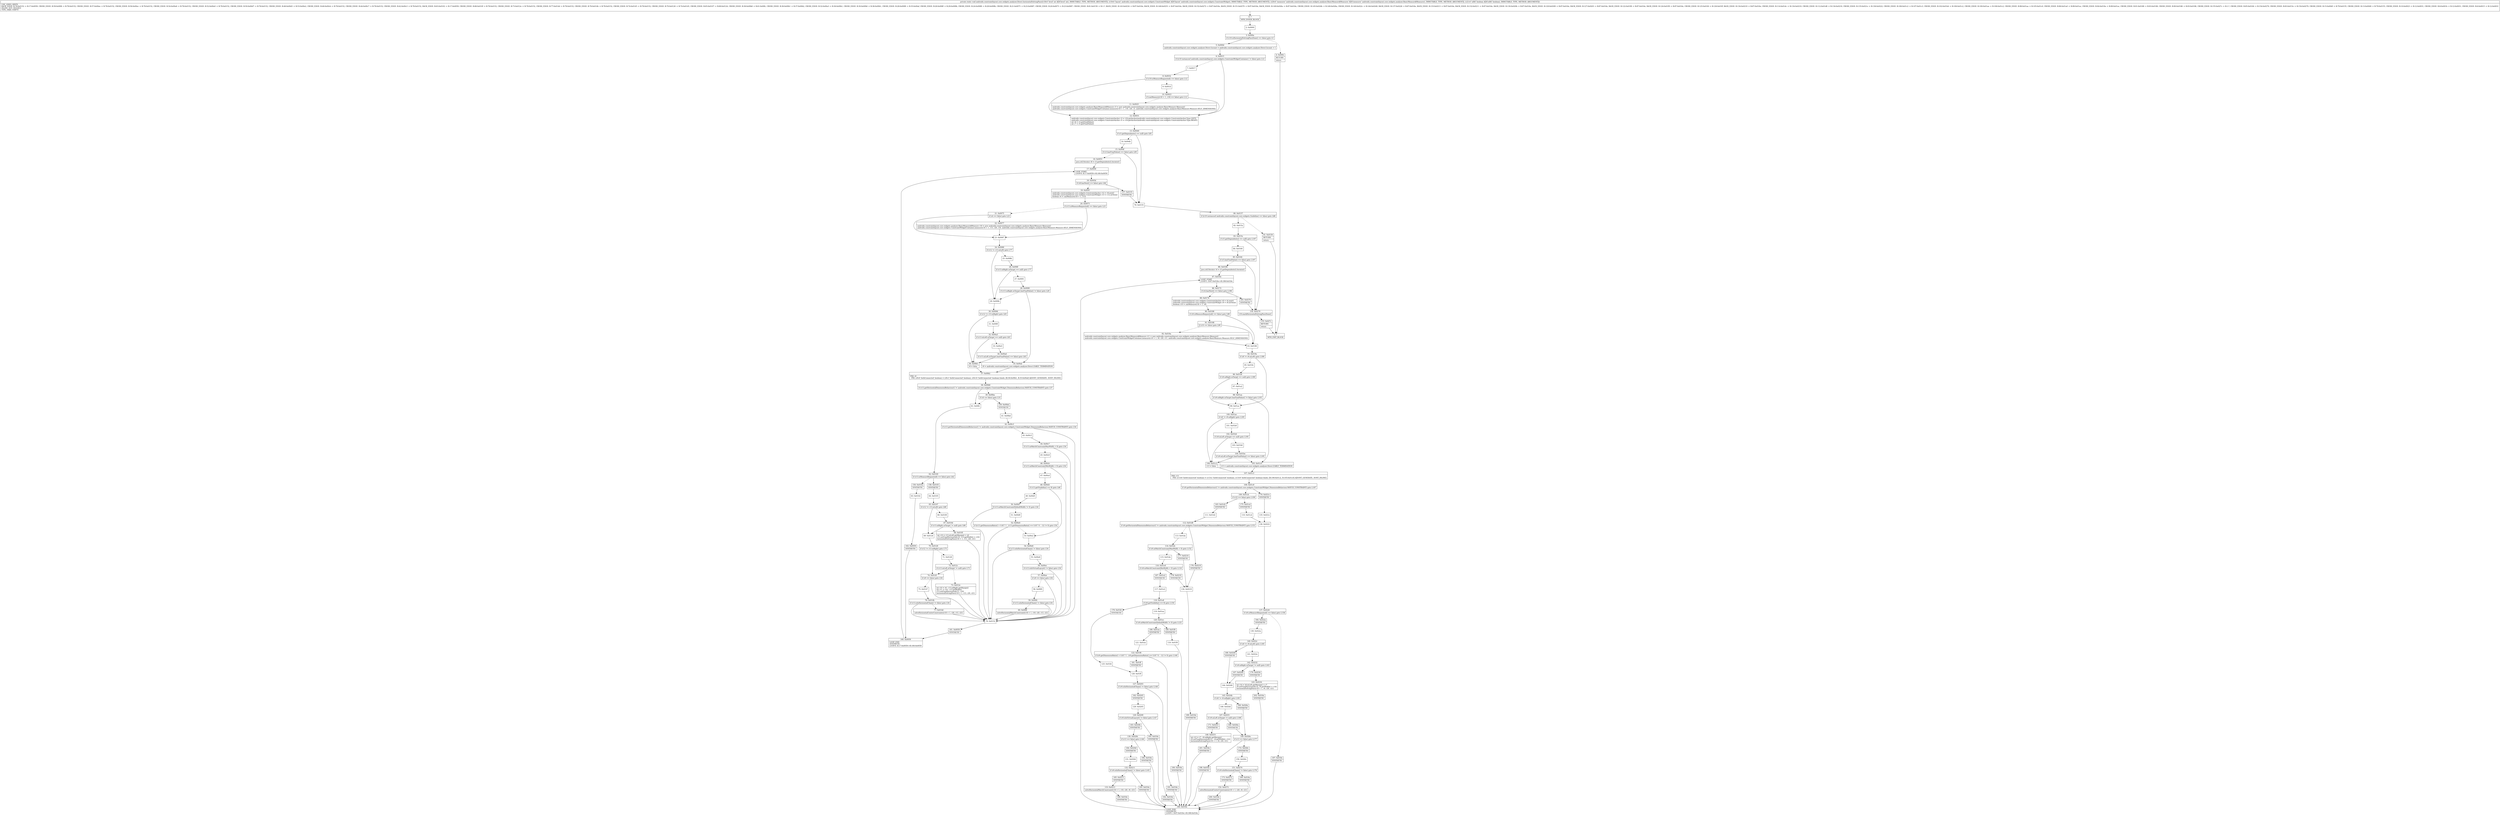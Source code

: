 digraph "CFG forandroidx.constraintlayout.core.widgets.analyzer.Direct.horizontalSolvingPass(ILandroidx\/constraintlayout\/core\/widgets\/ConstraintWidget;Landroidx\/constraintlayout\/core\/widgets\/analyzer\/BasicMeasure$Measurer;Z)V" {
Node_0 [shape=record,label="{0\:\ ?|MTH_ENTER_BLOCK\l}"];
Node_2 [shape=record,label="{2\:\ 0x0000}"];
Node_3 [shape=record,label="{3\:\ 0x000a|if (r19.isHorizontalSolvingPassDone() == false) goto L5\l}"];
Node_4 [shape=record,label="{4\:\ 0x000c|RETURN\l|return\l}"];
Node_1 [shape=record,label="{1\:\ ?|MTH_EXIT_BLOCK\l}"];
Node_5 [shape=record,label="{5\:\ 0x000d|androidx.constraintlayout.core.widgets.analyzer.Direct.hcount = androidx.constraintlayout.core.widgets.analyzer.Direct.hcount + 1\l}"];
Node_6 [shape=record,label="{6\:\ 0x0015|if ((r19 instanceof androidx.constraintlayout.core.widgets.ConstraintWidgetContainer) != false) goto L12\l}"];
Node_7 [shape=record,label="{7\:\ 0x0017}"];
Node_8 [shape=record,label="{8\:\ 0x001b|if (r19.isMeasureRequested() == false) goto L12\l}"];
Node_9 [shape=record,label="{9\:\ 0x001d}"];
Node_10 [shape=record,label="{10\:\ 0x0023|if (canMeasure(r18 + 1, r19) == false) goto L12\l}"];
Node_11 [shape=record,label="{11\:\ 0x0025|androidx.constraintlayout.core.widgets.analyzer.BasicMeasure$Measure r3 = new androidx.constraintlayout.core.widgets.analyzer.BasicMeasure.Measure()\landroidx.constraintlayout.core.widgets.ConstraintWidgetContainer.measure(r18 + 1, r19, r20, r3, androidx.constraintlayout.core.widgets.analyzer.BasicMeasure.Measure.SELF_DIMENSIONS)\l}"];
Node_12 [shape=record,label="{12\:\ 0x0031|androidx.constraintlayout.core.widgets.ConstraintAnchor r3 = r19.getAnchor(androidx.constraintlayout.core.widgets.ConstraintAnchor.Type.LEFT)\landroidx.constraintlayout.core.widgets.ConstraintAnchor r5 = r19.getAnchor(androidx.constraintlayout.core.widgets.ConstraintAnchor.Type.RIGHT)\lint r6 = r3.getFinalValue()\lint r7 = r5.getFinalValue()\l}"];
Node_13 [shape=record,label="{13\:\ 0x0049|if (r3.getDependents() == null) goto L85\l}"];
Node_14 [shape=record,label="{14\:\ 0x004b}"];
Node_15 [shape=record,label="{15\:\ 0x004f|if (r3.hasFinalValue() == false) goto L85\l}"];
Node_16 [shape=record,label="{16\:\ 0x0051|java.util.Iterator r8 = r3.getDependents().iterator()\l}"];
Node_17 [shape=record,label="{17\:\ 0x0059|LOOP_START\lLOOP:0: B:17:0x0059\-\>B:160:0x0059\l}"];
Node_18 [shape=record,label="{18\:\ 0x005d|if (r8.hasNext() == false) goto L84\l}"];
Node_19 [shape=record,label="{19\:\ 0x005f|androidx.constraintlayout.core.widgets.ConstraintAnchor r12 = r8.next()\landroidx.constraintlayout.core.widgets.ConstraintWidget r13 = r12.mOwner\lboolean r4 = canMeasure(r18 + 1, r13)\l}"];
Node_20 [shape=record,label="{20\:\ 0x0073|if (r13.isMeasureRequested() == false) goto L23\l}"];
Node_21 [shape=record,label="{21\:\ 0x0075|if (r4 == false) goto L23\l}"];
Node_22 [shape=record,label="{22\:\ 0x0077|androidx.constraintlayout.core.widgets.analyzer.BasicMeasure$Measure r16 = new androidx.constraintlayout.core.widgets.analyzer.BasicMeasure.Measure()\landroidx.constraintlayout.core.widgets.ConstraintWidgetContainer.measure(r18 + 1, r13, r20, r16, androidx.constraintlayout.core.widgets.analyzer.BasicMeasure.Measure.SELF_DIMENSIONS)\l}"];
Node_23 [shape=record,label="{23\:\ 0x0087}"];
Node_24 [shape=record,label="{24\:\ 0x0089|if (r12 != r13.mLeft) goto L77\l}"];
Node_25 [shape=record,label="{25\:\ 0x008b}"];
Node_26 [shape=record,label="{26\:\ 0x008f|if (r13.mRight.mTarget == null) goto L77\l}"];
Node_27 [shape=record,label="{27\:\ 0x0091}"];
Node_28 [shape=record,label="{28\:\ 0x0099|if (r13.mRight.mTarget.hasFinalValue() != false) goto L29\l}"];
Node_35 [shape=record,label="{35\:\ 0x00af|r9 = androidx.constraintlayout.core.widgets.analyzer.Direct.EARLY_TERMINATION\l}"];
Node_37 [shape=record,label="{37\:\ 0x00b2|PHI: r9 \l  PHI: (r9v9 'bothConnected' boolean) = (r9v3 'bothConnected' boolean), (r9v10 'bothConnected' boolean) binds: [B:36:0x00b1, B:35:0x00af] A[DONT_GENERATE, DONT_INLINE]\l}"];
Node_38 [shape=record,label="{38\:\ 0x00b8|if (r13.getHorizontalDimensionBehaviour() != androidx.constraintlayout.core.widgets.ConstraintWidget.DimensionBehaviour.MATCH_CONSTRAINT) goto L57\l}"];
Node_39 [shape=record,label="{39\:\ 0x00ba|if (r4 == false) goto L33\l}"];
Node_159 [shape=record,label="{159\:\ 0x00bd|SYNTHETIC\l}"];
Node_41 [shape=record,label="{41\:\ 0x00bd}"];
Node_42 [shape=record,label="{42\:\ 0x00c3|if (r13.getHorizontalDimensionBehaviour() != androidx.constraintlayout.core.widgets.ConstraintWidget.DimensionBehaviour.MATCH_CONSTRAINT) goto L54\l}"];
Node_43 [shape=record,label="{43\:\ 0x00c5}"];
Node_44 [shape=record,label="{44\:\ 0x00c7|if (r13.mMatchConstraintMaxWidth \< 0) goto L54\l}"];
Node_45 [shape=record,label="{45\:\ 0x00c9}"];
Node_46 [shape=record,label="{46\:\ 0x00cb|if (r13.mMatchConstraintMinWidth \< 0) goto L54\l}"];
Node_47 [shape=record,label="{47\:\ 0x00cd}"];
Node_48 [shape=record,label="{48\:\ 0x00d3|if (r13.getVisibility() == 8) goto L46\l}"];
Node_49 [shape=record,label="{49\:\ 0x00d5}"];
Node_50 [shape=record,label="{50\:\ 0x00d7|if (r13.mMatchConstraintDefaultWidth != 0) goto L54\l}"];
Node_51 [shape=record,label="{51\:\ 0x00d9}"];
Node_52 [shape=record,label="{52\:\ 0x00e0|if ((r13.getDimensionRatio() \> 0.0f ? 1 : (r13.getDimensionRatio() == 0.0f ? 0 : \-1)) != 0) goto L54\l}"];
Node_53 [shape=record,label="{53\:\ 0x00e2}"];
Node_54 [shape=record,label="{54\:\ 0x00e6|if (r13.isInHorizontalChain() != false) goto L54\l}"];
Node_55 [shape=record,label="{55\:\ 0x00e8}"];
Node_56 [shape=record,label="{56\:\ 0x00ec|if (r13.isInVirtualLayout() != false) goto L54\l}"];
Node_57 [shape=record,label="{57\:\ 0x00ee|if (r9 == false) goto L54\l}"];
Node_58 [shape=record,label="{58\:\ 0x00f0}"];
Node_59 [shape=record,label="{59\:\ 0x00f4|if (r13.isInHorizontalChain() != false) goto L54\l}"];
Node_60 [shape=record,label="{60\:\ 0x00f6|solveHorizontalMatchConstraint(r18 + 1, r19, r20, r13, r21)\l}"];
Node_78 [shape=record,label="{78\:\ 0x0152}"];
Node_161 [shape=record,label="{161\:\ 0x0059|SYNTHETIC\l}"];
Node_160 [shape=record,label="{160\:\ 0x0059|LOOP_END\lSYNTHETIC\lLOOP:0: B:17:0x0059\-\>B:160:0x0059\l}"];
Node_61 [shape=record,label="{61\:\ 0x00fc}"];
Node_62 [shape=record,label="{62\:\ 0x0100|if (r13.isMeasureRequested() == false) goto L62\l}"];
Node_156 [shape=record,label="{156\:\ 0x0102|SYNTHETIC\l}"];
Node_63 [shape=record,label="{63\:\ 0x0102}"];
Node_162 [shape=record,label="{162\:\ 0x0059|SYNTHETIC\l}"];
Node_158 [shape=record,label="{158\:\ 0x0105|SYNTHETIC\l}"];
Node_64 [shape=record,label="{64\:\ 0x0105}"];
Node_65 [shape=record,label="{65\:\ 0x0107|if (r12 != r13.mLeft) goto L68\l}"];
Node_66 [shape=record,label="{66\:\ 0x0109}"];
Node_67 [shape=record,label="{67\:\ 0x010d|if (r13.mRight.mTarget != null) goto L68\l}"];
Node_68 [shape=record,label="{68\:\ 0x010f|int r10 = r13.mLeft.getMargin() + r6\lr13.setFinalHorizontal(r10, r13.getWidth() + r10)\lhorizontalSolvingPass(r18 + 1, r13, r20, r21)\l}"];
Node_69 [shape=record,label="{69\:\ 0x0124}"];
Node_70 [shape=record,label="{70\:\ 0x0126|if (r12 != r13.mRight) goto L73\l}"];
Node_71 [shape=record,label="{71\:\ 0x0128}"];
Node_72 [shape=record,label="{72\:\ 0x012c|if (r13.mLeft.mTarget != null) goto L73\l}"];
Node_73 [shape=record,label="{73\:\ 0x012e|int r10 = r6 \- r13.mRight.getMargin()\lint r11 = r10 \- r13.getWidth()\lr13.setFinalHorizontal(r11, r10)\lhorizontalSolvingPass(r18 + 1, r13, r20, r21)\l}"];
Node_74 [shape=record,label="{74\:\ 0x0145|if (r9 == false) goto L54\l}"];
Node_75 [shape=record,label="{75\:\ 0x0147}"];
Node_76 [shape=record,label="{76\:\ 0x014b|if (r13.isInHorizontalChain() != false) goto L54\l}"];
Node_77 [shape=record,label="{77\:\ 0x014d|solveHorizontalCenterConstraints(r18 + 1, r20, r13, r21)\l}"];
Node_29 [shape=record,label="{29\:\ 0x009b}"];
Node_30 [shape=record,label="{30\:\ 0x009d|if (r12 != r13.mRight) goto L83\l}"];
Node_31 [shape=record,label="{31\:\ 0x009f}"];
Node_32 [shape=record,label="{32\:\ 0x00a3|if (r13.mLeft.mTarget == null) goto L83\l}"];
Node_33 [shape=record,label="{33\:\ 0x00a5}"];
Node_34 [shape=record,label="{34\:\ 0x00ad|if (r13.mLeft.mTarget.hasFinalValue() == false) goto L83\l}"];
Node_36 [shape=record,label="{36\:\ 0x00b1|r9 = false\l}"];
Node_157 [shape=record,label="{157\:\ 0x0155|SYNTHETIC\l}"];
Node_79 [shape=record,label="{79\:\ 0x0155}"];
Node_80 [shape=record,label="{80\:\ 0x0157|if ((r19 instanceof androidx.constraintlayout.core.widgets.Guideline) == false) goto L88\l}"];
Node_81 [shape=record,label="{81\:\ 0x0159|RETURN\l|return\l}"];
Node_82 [shape=record,label="{82\:\ 0x015a}"];
Node_83 [shape=record,label="{83\:\ 0x015e|if (r5.getDependents() == null) goto L197\l}"];
Node_84 [shape=record,label="{84\:\ 0x0160}"];
Node_85 [shape=record,label="{85\:\ 0x0164|if (r5.hasFinalValue() == false) goto L197\l}"];
Node_86 [shape=record,label="{86\:\ 0x0166|java.util.Iterator r4 = r5.getDependents().iterator()\l}"];
Node_87 [shape=record,label="{87\:\ 0x016e|LOOP_START\lLOOP:1: B:87:0x016e\-\>B:188:0x016e\l}"];
Node_88 [shape=record,label="{88\:\ 0x0172|if (r4.hasNext() == false) goto L196\l}"];
Node_89 [shape=record,label="{89\:\ 0x0174|androidx.constraintlayout.core.widgets.ConstraintAnchor r8 = r4.next()\landroidx.constraintlayout.core.widgets.ConstraintWidget r9 = r8.mOwner\lboolean r10 = canMeasure(r18 + 1, r9)\l}"];
Node_90 [shape=record,label="{90\:\ 0x0186|if (r9.isMeasureRequested() == false) goto L99\l}"];
Node_91 [shape=record,label="{91\:\ 0x0188|if (r10 == false) goto L99\l}"];
Node_92 [shape=record,label="{92\:\ 0x018a|androidx.constraintlayout.core.widgets.analyzer.BasicMeasure$Measure r11 = new androidx.constraintlayout.core.widgets.analyzer.BasicMeasure.Measure()\landroidx.constraintlayout.core.widgets.ConstraintWidgetContainer.measure(r18 + 1, r9, r20, r11, androidx.constraintlayout.core.widgets.analyzer.BasicMeasure.Measure.SELF_DIMENSIONS)\l}"];
Node_93 [shape=record,label="{93\:\ 0x0196}"];
Node_94 [shape=record,label="{94\:\ 0x019a|if (r8 != r9.mLeft) goto L189\l}"];
Node_95 [shape=record,label="{95\:\ 0x019c}"];
Node_96 [shape=record,label="{96\:\ 0x01a0|if (r9.mRight.mTarget == null) goto L189\l}"];
Node_97 [shape=record,label="{97\:\ 0x01a2}"];
Node_98 [shape=record,label="{98\:\ 0x01aa|if (r9.mRight.mTarget.hasFinalValue() != false) goto L105\l}"];
Node_105 [shape=record,label="{105\:\ 0x01c0|r13 = androidx.constraintlayout.core.widgets.analyzer.Direct.EARLY_TERMINATION\l}"];
Node_107 [shape=record,label="{107\:\ 0x01c3|PHI: r13 \l  PHI: (r13v8 'bothConnected' boolean) = (r13v2 'bothConnected' boolean), (r13v9 'bothConnected' boolean) binds: [B:106:0x01c2, B:105:0x01c0] A[DONT_GENERATE, DONT_INLINE]\l}"];
Node_108 [shape=record,label="{108\:\ 0x01c9|if (r9.getHorizontalDimensionBehaviour() != androidx.constraintlayout.core.widgets.ConstraintWidget.DimensionBehaviour.MATCH_CONSTRAINT) goto L187\l}"];
Node_109 [shape=record,label="{109\:\ 0x01cb|if (r10 == false) goto L109\l}"];
Node_163 [shape=record,label="{163\:\ 0x01d2|SYNTHETIC\l}"];
Node_111 [shape=record,label="{111\:\ 0x01d2}"];
Node_112 [shape=record,label="{112\:\ 0x01d8|if (r9.getHorizontalDimensionBehaviour() != androidx.constraintlayout.core.widgets.ConstraintWidget.DimensionBehaviour.MATCH_CONSTRAINT) goto L153\l}"];
Node_113 [shape=record,label="{113\:\ 0x01da}"];
Node_114 [shape=record,label="{114\:\ 0x01dc|if (r9.mMatchConstraintMaxWidth \< 0) goto L152\l}"];
Node_115 [shape=record,label="{115\:\ 0x01de}"];
Node_116 [shape=record,label="{116\:\ 0x01e0|if (r9.mMatchConstraintMinWidth \< 0) goto L116\l}"];
Node_178 [shape=record,label="{178\:\ 0x0219|SYNTHETIC\l}"];
Node_134 [shape=record,label="{134\:\ 0x0219}"];
Node_189 [shape=record,label="{189\:\ 0x016e|SYNTHETIC\l}"];
Node_188 [shape=record,label="{188\:\ 0x016e|LOOP_END\lSYNTHETIC\lLOOP:1: B:87:0x016e\-\>B:188:0x016e\l}"];
Node_187 [shape=record,label="{187\:\ 0x01e2|SYNTHETIC\l}"];
Node_117 [shape=record,label="{117\:\ 0x01e2}"];
Node_118 [shape=record,label="{118\:\ 0x01e8|if (r9.getVisibility() == 8) goto L150\l}"];
Node_119 [shape=record,label="{119\:\ 0x01ea}"];
Node_120 [shape=record,label="{120\:\ 0x01ec|if (r9.mMatchConstraintDefaultWidth != 0) goto L125\l}"];
Node_180 [shape=record,label="{180\:\ 0x01f9|SYNTHETIC\l}"];
Node_124 [shape=record,label="{124\:\ 0x01f9}"];
Node_190 [shape=record,label="{190\:\ 0x016e|SYNTHETIC\l}"];
Node_186 [shape=record,label="{186\:\ 0x01ee|SYNTHETIC\l}"];
Node_121 [shape=record,label="{121\:\ 0x01ee}"];
Node_122 [shape=record,label="{122\:\ 0x01f6|if ((r9.getDimensionRatio() \> 0.0f ? 1 : (r9.getDimensionRatio() == 0.0f ? 0 : \-1)) != 0) goto L149\l}"];
Node_181 [shape=record,label="{181\:\ 0x01ff|SYNTHETIC\l}"];
Node_126 [shape=record,label="{126\:\ 0x01ff}"];
Node_127 [shape=record,label="{127\:\ 0x0203|if (r9.isInHorizontalChain() != false) goto L148\l}"];
Node_182 [shape=record,label="{182\:\ 0x0205|SYNTHETIC\l}"];
Node_128 [shape=record,label="{128\:\ 0x0205}"];
Node_129 [shape=record,label="{129\:\ 0x0209|if (r9.isInVirtualLayout() != false) goto L147\l}"];
Node_183 [shape=record,label="{183\:\ 0x020b|SYNTHETIC\l}"];
Node_130 [shape=record,label="{130\:\ 0x020b|if (r13 == false) goto L146\l}"];
Node_184 [shape=record,label="{184\:\ 0x020d|SYNTHETIC\l}"];
Node_131 [shape=record,label="{131\:\ 0x020d}"];
Node_132 [shape=record,label="{132\:\ 0x0211|if (r9.isInHorizontalChain() != false) goto L145\l}"];
Node_185 [shape=record,label="{185\:\ 0x0213|SYNTHETIC\l}"];
Node_133 [shape=record,label="{133\:\ 0x0213|solveHorizontalMatchConstraint(r18 + 1, r19, r20, r9, r21)\l}"];
Node_196 [shape=record,label="{196\:\ 0x016e|SYNTHETIC\l}"];
Node_195 [shape=record,label="{195\:\ 0x016e|SYNTHETIC\l}"];
Node_194 [shape=record,label="{194\:\ 0x016e|SYNTHETIC\l}"];
Node_193 [shape=record,label="{193\:\ 0x016e|SYNTHETIC\l}"];
Node_192 [shape=record,label="{192\:\ 0x016e|SYNTHETIC\l}"];
Node_191 [shape=record,label="{191\:\ 0x016e|SYNTHETIC\l}"];
Node_179 [shape=record,label="{179\:\ 0x01fd|SYNTHETIC\l}"];
Node_125 [shape=record,label="{125\:\ 0x01fd}"];
Node_177 [shape=record,label="{177\:\ 0x0219|SYNTHETIC\l}"];
Node_176 [shape=record,label="{176\:\ 0x0219|SYNTHETIC\l}"];
Node_175 [shape=record,label="{175\:\ 0x01cd|SYNTHETIC\l}"];
Node_110 [shape=record,label="{110\:\ 0x01cd}"];
Node_136 [shape=record,label="{136\:\ 0x0222}"];
Node_137 [shape=record,label="{137\:\ 0x0226|if (r9.isMeasureRequested() == false) goto L158\l}"];
Node_164 [shape=record,label="{164\:\ 0x022a|SYNTHETIC\l}"];
Node_139 [shape=record,label="{139\:\ 0x022a}"];
Node_140 [shape=record,label="{140\:\ 0x022c|if (r8 != r9.mLeft) goto L185\l}"];
Node_141 [shape=record,label="{141\:\ 0x022e}"];
Node_142 [shape=record,label="{142\:\ 0x0232|if (r9.mRight.mTarget != null) goto L163\l}"];
Node_167 [shape=record,label="{167\:\ 0x0249|SYNTHETIC\l}"];
Node_144 [shape=record,label="{144\:\ 0x0249}"];
Node_145 [shape=record,label="{145\:\ 0x024b|if (r8 != r9.mRight) goto L181\l}"];
Node_146 [shape=record,label="{146\:\ 0x024d}"];
Node_147 [shape=record,label="{147\:\ 0x0251|if (r9.mLeft.mTarget != null) goto L168\l}"];
Node_169 [shape=record,label="{169\:\ 0x026a|SYNTHETIC\l}"];
Node_149 [shape=record,label="{149\:\ 0x026a|if (r13 == false) goto L177\l}"];
Node_172 [shape=record,label="{172\:\ 0x026c|SYNTHETIC\l}"];
Node_150 [shape=record,label="{150\:\ 0x026c}"];
Node_151 [shape=record,label="{151\:\ 0x0270|if (r9.isInHorizontalChain() != false) goto L176\l}"];
Node_173 [shape=record,label="{173\:\ 0x0272|SYNTHETIC\l}"];
Node_152 [shape=record,label="{152\:\ 0x0272|solveHorizontalCenterConstraints(r18 + 1, r20, r9, r21)\l}"];
Node_200 [shape=record,label="{200\:\ 0x016e|SYNTHETIC\l}"];
Node_199 [shape=record,label="{199\:\ 0x016e|SYNTHETIC\l}"];
Node_198 [shape=record,label="{198\:\ 0x016e|SYNTHETIC\l}"];
Node_171 [shape=record,label="{171\:\ 0x0253|SYNTHETIC\l}"];
Node_148 [shape=record,label="{148\:\ 0x0253|int r12 = r7 \- r9.mRight.getMargin()\lr9.setFinalHorizontal(r12 \- r9.getWidth(), r12)\lhorizontalSolvingPass(r18 + 1, r9, r20, r21)\l}"];
Node_201 [shape=record,label="{201\:\ 0x016e|SYNTHETIC\l}"];
Node_168 [shape=record,label="{168\:\ 0x026a|SYNTHETIC\l}"];
Node_170 [shape=record,label="{170\:\ 0x0234|SYNTHETIC\l}"];
Node_143 [shape=record,label="{143\:\ 0x0234|int r14 = r9.mLeft.getMargin() + r7\lr9.setFinalHorizontal(r14, r9.getWidth() + r14)\lhorizontalSolvingPass(r18 + 1, r9, r20, r21)\l}"];
Node_202 [shape=record,label="{202\:\ 0x016e|SYNTHETIC\l}"];
Node_166 [shape=record,label="{166\:\ 0x0249|SYNTHETIC\l}"];
Node_197 [shape=record,label="{197\:\ 0x016e|SYNTHETIC\l}"];
Node_174 [shape=record,label="{174\:\ 0x021e|SYNTHETIC\l}"];
Node_135 [shape=record,label="{135\:\ 0x021e}"];
Node_99 [shape=record,label="{99\:\ 0x01ac}"];
Node_100 [shape=record,label="{100\:\ 0x01ae|if (r8 != r9.mRight) goto L195\l}"];
Node_101 [shape=record,label="{101\:\ 0x01b0}"];
Node_102 [shape=record,label="{102\:\ 0x01b4|if (r9.mLeft.mTarget == null) goto L195\l}"];
Node_103 [shape=record,label="{103\:\ 0x01b6}"];
Node_104 [shape=record,label="{104\:\ 0x01be|if (r9.mLeft.mTarget.hasFinalValue() == false) goto L195\l}"];
Node_106 [shape=record,label="{106\:\ 0x01c2|r13 = false\l}"];
Node_165 [shape=record,label="{165\:\ 0x0279|SYNTHETIC\l}"];
Node_154 [shape=record,label="{154\:\ 0x0279|r19.markHorizontalSolvingPassDone()\l}"];
Node_155 [shape=record,label="{155\:\ 0x027c|RETURN\l|return\l}"];
MethodNode[shape=record,label="{private static void androidx.constraintlayout.core.widgets.analyzer.Direct.horizontalSolvingPass((r18v0 'level' int A[D('level' int), IMMUTABLE_TYPE, METHOD_ARGUMENT]), (r19v0 'layout' androidx.constraintlayout.core.widgets.ConstraintWidget A[D('layout' androidx.constraintlayout.core.widgets.ConstraintWidget), IMMUTABLE_TYPE, METHOD_ARGUMENT]), (r20v0 'measurer' androidx.constraintlayout.core.widgets.analyzer.BasicMeasure$Measurer A[D('measurer' androidx.constraintlayout.core.widgets.analyzer.BasicMeasure$Measurer), IMMUTABLE_TYPE, METHOD_ARGUMENT]), (r21v0 'isRtl' boolean A[D('isRtl' boolean), IMMUTABLE_TYPE, METHOD_ARGUMENT]))  | USE_LINES_HINTS\lBACK_EDGE: B:78:0x0152 \-\> B:17:0x0059, CROSS_EDGE: B:59:0x00f4 \-\> B:78:0x0152, CROSS_EDGE: B:57:0x00ee \-\> B:78:0x0152, CROSS_EDGE: B:56:0x00ec \-\> B:78:0x0152, CROSS_EDGE: B:54:0x00e6 \-\> B:78:0x0152, CROSS_EDGE: B:52:0x00e0 \-\> B:78:0x0152, CROSS_EDGE: B:50:0x00d7 \-\> B:78:0x0152, CROSS_EDGE: B:48:0x00d3 \-\> B:53:0x00e2, CROSS_EDGE: B:46:0x00cb \-\> B:78:0x0152, CROSS_EDGE: B:44:0x00c7 \-\> B:78:0x0152, CROSS_EDGE: B:42:0x00c3 \-\> B:78:0x0152, BACK_EDGE: B:63:0x0102 \-\> B:17:0x0059, CROSS_EDGE: B:68:0x010f \-\> B:78:0x0152, CROSS_EDGE: B:73:0x012e \-\> B:78:0x0152, CROSS_EDGE: B:77:0x014d \-\> B:78:0x0152, CROSS_EDGE: B:76:0x014b \-\> B:78:0x0152, CROSS_EDGE: B:74:0x0145 \-\> B:78:0x0152, CROSS_EDGE: B:70:0x0126 \-\> B:74:0x0145, CROSS_EDGE: B:65:0x0107 \-\> B:69:0x0124, CROSS_EDGE: B:38:0x00b8 \-\> B:61:0x00fc, CROSS_EDGE: B:36:0x00b1 \-\> B:37:0x00b2, CROSS_EDGE: B:32:0x00a3 \-\> B:36:0x00b1, CROSS_EDGE: B:30:0x009d \-\> B:36:0x00b1, CROSS_EDGE: B:28:0x0099 \-\> B:35:0x00af, CROSS_EDGE: B:26:0x008f \-\> B:29:0x009b, CROSS_EDGE: B:24:0x0089 \-\> B:29:0x009b, CROSS_EDGE: B:21:0x0075 \-\> B:23:0x0087, CROSS_EDGE: B:20:0x0073 \-\> B:23:0x0087, CROSS_EDGE: B:81:0x0159 \-\> B:1:?, BACK_EDGE: B:143:0x0234 \-\> B:87:0x016e, BACK_EDGE: B:148:0x0253 \-\> B:87:0x016e, BACK_EDGE: B:152:0x0272 \-\> B:87:0x016e, BACK_EDGE: B:151:0x0270 \-\> B:87:0x016e, BACK_EDGE: B:149:0x026a \-\> B:87:0x016e, CROSS_EDGE: B:145:0x024b \-\> B:149:0x026a, CROSS_EDGE: B:140:0x022c \-\> B:144:0x0249, BACK_EDGE: B:137:0x0226 \-\> B:87:0x016e, BACK_EDGE: B:133:0x0213 \-\> B:87:0x016e, BACK_EDGE: B:132:0x0211 \-\> B:87:0x016e, BACK_EDGE: B:130:0x020b \-\> B:87:0x016e, BACK_EDGE: B:129:0x0209 \-\> B:87:0x016e, BACK_EDGE: B:127:0x0203 \-\> B:87:0x016e, BACK_EDGE: B:122:0x01f6 \-\> B:87:0x016e, BACK_EDGE: B:124:0x01f9 \-\> B:87:0x016e, CROSS_EDGE: B:125:0x01fd \-\> B:126:0x01ff, BACK_EDGE: B:134:0x0219 \-\> B:87:0x016e, CROSS_EDGE: B:114:0x01dc \-\> B:134:0x0219, CROSS_EDGE: B:112:0x01d8 \-\> B:134:0x0219, CROSS_EDGE: B:135:0x021e \-\> B:136:0x0222, CROSS_EDGE: B:106:0x01c2 \-\> B:107:0x01c3, CROSS_EDGE: B:102:0x01b4 \-\> B:106:0x01c2, CROSS_EDGE: B:100:0x01ae \-\> B:106:0x01c2, CROSS_EDGE: B:98:0x01aa \-\> B:105:0x01c0, CROSS_EDGE: B:96:0x01a0 \-\> B:99:0x01ac, CROSS_EDGE: B:94:0x019a \-\> B:99:0x01ac, CROSS_EDGE: B:91:0x0188 \-\> B:93:0x0196, CROSS_EDGE: B:90:0x0186 \-\> B:93:0x0196, CROSS_EDGE: B:155:0x027c \-\> B:1:?, CROSS_EDGE: B:85:0x0164 \-\> B:154:0x0279, CROSS_EDGE: B:83:0x015e \-\> B:154:0x0279, CROSS_EDGE: B:15:0x004f \-\> B:79:0x0155, CROSS_EDGE: B:13:0x0049 \-\> B:79:0x0155, CROSS_EDGE: B:10:0x0023 \-\> B:12:0x0031, CROSS_EDGE: B:8:0x001b \-\> B:12:0x0031, CROSS_EDGE: B:6:0x0015 \-\> B:12:0x0031\lINLINE_NOT_NEEDED\lTYPE_VARS: EMPTY\l}"];
MethodNode -> Node_0;Node_0 -> Node_2;
Node_2 -> Node_3;
Node_3 -> Node_4[style=dashed];
Node_3 -> Node_5;
Node_4 -> Node_1;
Node_5 -> Node_6;
Node_6 -> Node_7[style=dashed];
Node_6 -> Node_12;
Node_7 -> Node_8;
Node_8 -> Node_9[style=dashed];
Node_8 -> Node_12;
Node_9 -> Node_10;
Node_10 -> Node_11[style=dashed];
Node_10 -> Node_12;
Node_11 -> Node_12;
Node_12 -> Node_13;
Node_13 -> Node_14[style=dashed];
Node_13 -> Node_79;
Node_14 -> Node_15;
Node_15 -> Node_16[style=dashed];
Node_15 -> Node_79;
Node_16 -> Node_17;
Node_17 -> Node_18;
Node_18 -> Node_19[style=dashed];
Node_18 -> Node_157;
Node_19 -> Node_20;
Node_20 -> Node_21[style=dashed];
Node_20 -> Node_23;
Node_21 -> Node_22[style=dashed];
Node_21 -> Node_23;
Node_22 -> Node_23;
Node_23 -> Node_24;
Node_24 -> Node_25[style=dashed];
Node_24 -> Node_29;
Node_25 -> Node_26;
Node_26 -> Node_27[style=dashed];
Node_26 -> Node_29;
Node_27 -> Node_28;
Node_28 -> Node_29[style=dashed];
Node_28 -> Node_35;
Node_35 -> Node_37;
Node_37 -> Node_38;
Node_38 -> Node_39[style=dashed];
Node_38 -> Node_61;
Node_39 -> Node_61[style=dashed];
Node_39 -> Node_159;
Node_159 -> Node_41;
Node_41 -> Node_42;
Node_42 -> Node_43[style=dashed];
Node_42 -> Node_78;
Node_43 -> Node_44;
Node_44 -> Node_45[style=dashed];
Node_44 -> Node_78;
Node_45 -> Node_46;
Node_46 -> Node_47[style=dashed];
Node_46 -> Node_78;
Node_47 -> Node_48;
Node_48 -> Node_49[style=dashed];
Node_48 -> Node_53;
Node_49 -> Node_50;
Node_50 -> Node_51[style=dashed];
Node_50 -> Node_78;
Node_51 -> Node_52;
Node_52 -> Node_53[style=dashed];
Node_52 -> Node_78;
Node_53 -> Node_54;
Node_54 -> Node_55[style=dashed];
Node_54 -> Node_78;
Node_55 -> Node_56;
Node_56 -> Node_57[style=dashed];
Node_56 -> Node_78;
Node_57 -> Node_58[style=dashed];
Node_57 -> Node_78;
Node_58 -> Node_59;
Node_59 -> Node_60[style=dashed];
Node_59 -> Node_78;
Node_60 -> Node_78;
Node_78 -> Node_161;
Node_161 -> Node_160;
Node_160 -> Node_17;
Node_61 -> Node_62;
Node_62 -> Node_156[style=dashed];
Node_62 -> Node_158;
Node_156 -> Node_63;
Node_63 -> Node_162;
Node_162 -> Node_160;
Node_158 -> Node_64;
Node_64 -> Node_65;
Node_65 -> Node_66[style=dashed];
Node_65 -> Node_69;
Node_66 -> Node_67;
Node_67 -> Node_68[style=dashed];
Node_67 -> Node_69;
Node_68 -> Node_78;
Node_69 -> Node_70;
Node_70 -> Node_71[style=dashed];
Node_70 -> Node_74;
Node_71 -> Node_72;
Node_72 -> Node_73[style=dashed];
Node_72 -> Node_74;
Node_73 -> Node_78;
Node_74 -> Node_75[style=dashed];
Node_74 -> Node_78;
Node_75 -> Node_76;
Node_76 -> Node_77[style=dashed];
Node_76 -> Node_78;
Node_77 -> Node_78;
Node_29 -> Node_30;
Node_30 -> Node_31[style=dashed];
Node_30 -> Node_36;
Node_31 -> Node_32;
Node_32 -> Node_33[style=dashed];
Node_32 -> Node_36;
Node_33 -> Node_34;
Node_34 -> Node_35[style=dashed];
Node_34 -> Node_36;
Node_36 -> Node_37;
Node_157 -> Node_79;
Node_79 -> Node_80;
Node_80 -> Node_81[style=dashed];
Node_80 -> Node_82;
Node_81 -> Node_1;
Node_82 -> Node_83;
Node_83 -> Node_84[style=dashed];
Node_83 -> Node_154;
Node_84 -> Node_85;
Node_85 -> Node_86[style=dashed];
Node_85 -> Node_154;
Node_86 -> Node_87;
Node_87 -> Node_88;
Node_88 -> Node_89[style=dashed];
Node_88 -> Node_165;
Node_89 -> Node_90;
Node_90 -> Node_91[style=dashed];
Node_90 -> Node_93;
Node_91 -> Node_92[style=dashed];
Node_91 -> Node_93;
Node_92 -> Node_93;
Node_93 -> Node_94;
Node_94 -> Node_95[style=dashed];
Node_94 -> Node_99;
Node_95 -> Node_96;
Node_96 -> Node_97[style=dashed];
Node_96 -> Node_99;
Node_97 -> Node_98;
Node_98 -> Node_99[style=dashed];
Node_98 -> Node_105;
Node_105 -> Node_107;
Node_107 -> Node_108;
Node_108 -> Node_109[style=dashed];
Node_108 -> Node_174;
Node_109 -> Node_163;
Node_109 -> Node_175[style=dashed];
Node_163 -> Node_111;
Node_111 -> Node_112;
Node_112 -> Node_113[style=dashed];
Node_112 -> Node_176;
Node_113 -> Node_114;
Node_114 -> Node_115[style=dashed];
Node_114 -> Node_177;
Node_115 -> Node_116;
Node_116 -> Node_178;
Node_116 -> Node_187[style=dashed];
Node_178 -> Node_134;
Node_134 -> Node_189;
Node_189 -> Node_188;
Node_188 -> Node_87;
Node_187 -> Node_117;
Node_117 -> Node_118;
Node_118 -> Node_119[style=dashed];
Node_118 -> Node_179;
Node_119 -> Node_120;
Node_120 -> Node_180;
Node_120 -> Node_186[style=dashed];
Node_180 -> Node_124;
Node_124 -> Node_190;
Node_190 -> Node_188;
Node_186 -> Node_121;
Node_121 -> Node_122;
Node_122 -> Node_181[style=dashed];
Node_122 -> Node_191;
Node_181 -> Node_126;
Node_126 -> Node_127;
Node_127 -> Node_182[style=dashed];
Node_127 -> Node_192;
Node_182 -> Node_128;
Node_128 -> Node_129;
Node_129 -> Node_183[style=dashed];
Node_129 -> Node_193;
Node_183 -> Node_130;
Node_130 -> Node_184[style=dashed];
Node_130 -> Node_194;
Node_184 -> Node_131;
Node_131 -> Node_132;
Node_132 -> Node_185[style=dashed];
Node_132 -> Node_195;
Node_185 -> Node_133;
Node_133 -> Node_196;
Node_196 -> Node_188;
Node_195 -> Node_188;
Node_194 -> Node_188;
Node_193 -> Node_188;
Node_192 -> Node_188;
Node_191 -> Node_188;
Node_179 -> Node_125;
Node_125 -> Node_126;
Node_177 -> Node_134;
Node_176 -> Node_134;
Node_175 -> Node_110;
Node_110 -> Node_136;
Node_136 -> Node_137;
Node_137 -> Node_164;
Node_137 -> Node_197[style=dashed];
Node_164 -> Node_139;
Node_139 -> Node_140;
Node_140 -> Node_141[style=dashed];
Node_140 -> Node_166;
Node_141 -> Node_142;
Node_142 -> Node_167;
Node_142 -> Node_170[style=dashed];
Node_167 -> Node_144;
Node_144 -> Node_145;
Node_145 -> Node_146[style=dashed];
Node_145 -> Node_168;
Node_146 -> Node_147;
Node_147 -> Node_169;
Node_147 -> Node_171[style=dashed];
Node_169 -> Node_149;
Node_149 -> Node_172[style=dashed];
Node_149 -> Node_198;
Node_172 -> Node_150;
Node_150 -> Node_151;
Node_151 -> Node_173[style=dashed];
Node_151 -> Node_199;
Node_173 -> Node_152;
Node_152 -> Node_200;
Node_200 -> Node_188;
Node_199 -> Node_188;
Node_198 -> Node_188;
Node_171 -> Node_148;
Node_148 -> Node_201;
Node_201 -> Node_188;
Node_168 -> Node_149;
Node_170 -> Node_143;
Node_143 -> Node_202;
Node_202 -> Node_188;
Node_166 -> Node_144;
Node_197 -> Node_188;
Node_174 -> Node_135;
Node_135 -> Node_136;
Node_99 -> Node_100;
Node_100 -> Node_101[style=dashed];
Node_100 -> Node_106;
Node_101 -> Node_102;
Node_102 -> Node_103[style=dashed];
Node_102 -> Node_106;
Node_103 -> Node_104;
Node_104 -> Node_105[style=dashed];
Node_104 -> Node_106;
Node_106 -> Node_107;
Node_165 -> Node_154;
Node_154 -> Node_155;
Node_155 -> Node_1;
}


